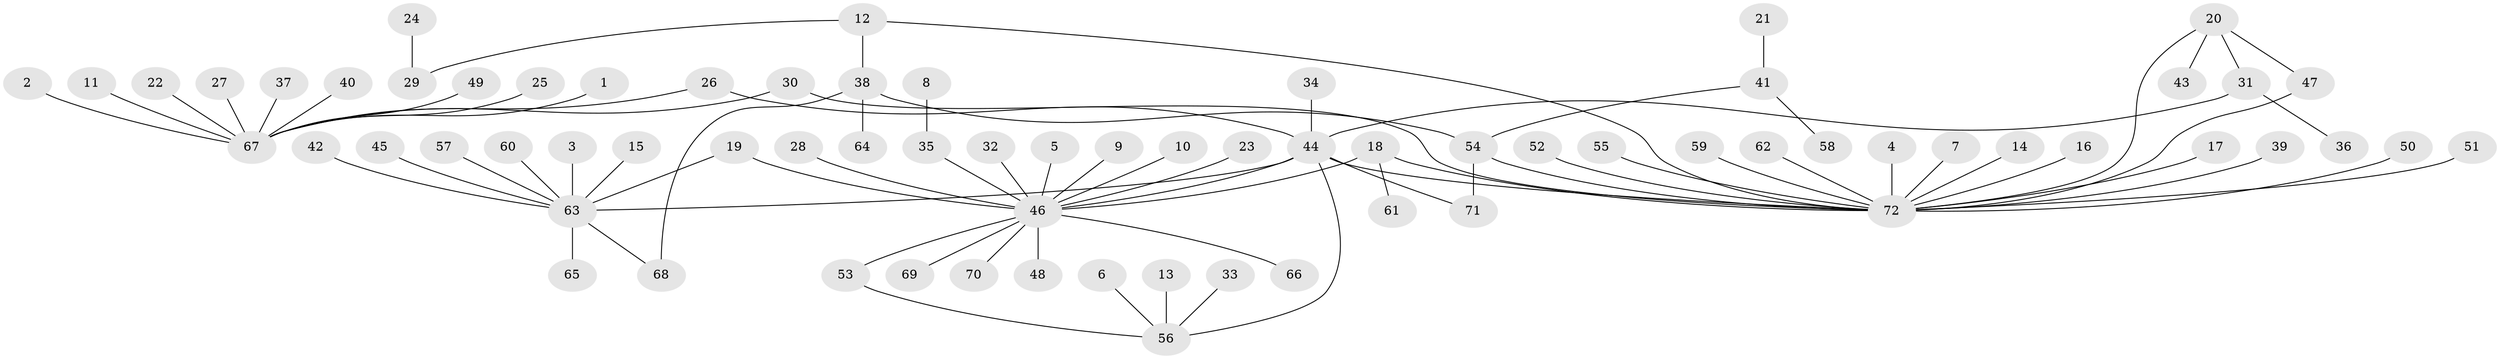 // original degree distribution, {11: 0.006944444444444444, 22: 0.006944444444444444, 5: 0.013888888888888888, 13: 0.013888888888888888, 17: 0.006944444444444444, 1: 0.6527777777777778, 6: 0.013888888888888888, 8: 0.006944444444444444, 4: 0.041666666666666664, 2: 0.1527777777777778, 3: 0.08333333333333333}
// Generated by graph-tools (version 1.1) at 2025/01/03/09/25 03:01:48]
// undirected, 72 vertices, 80 edges
graph export_dot {
graph [start="1"]
  node [color=gray90,style=filled];
  1;
  2;
  3;
  4;
  5;
  6;
  7;
  8;
  9;
  10;
  11;
  12;
  13;
  14;
  15;
  16;
  17;
  18;
  19;
  20;
  21;
  22;
  23;
  24;
  25;
  26;
  27;
  28;
  29;
  30;
  31;
  32;
  33;
  34;
  35;
  36;
  37;
  38;
  39;
  40;
  41;
  42;
  43;
  44;
  45;
  46;
  47;
  48;
  49;
  50;
  51;
  52;
  53;
  54;
  55;
  56;
  57;
  58;
  59;
  60;
  61;
  62;
  63;
  64;
  65;
  66;
  67;
  68;
  69;
  70;
  71;
  72;
  1 -- 67 [weight=1.0];
  2 -- 67 [weight=1.0];
  3 -- 63 [weight=1.0];
  4 -- 72 [weight=1.0];
  5 -- 46 [weight=1.0];
  6 -- 56 [weight=1.0];
  7 -- 72 [weight=1.0];
  8 -- 35 [weight=1.0];
  9 -- 46 [weight=1.0];
  10 -- 46 [weight=1.0];
  11 -- 67 [weight=1.0];
  12 -- 29 [weight=1.0];
  12 -- 38 [weight=1.0];
  12 -- 72 [weight=1.0];
  13 -- 56 [weight=1.0];
  14 -- 72 [weight=1.0];
  15 -- 63 [weight=1.0];
  16 -- 72 [weight=1.0];
  17 -- 72 [weight=1.0];
  18 -- 46 [weight=1.0];
  18 -- 61 [weight=1.0];
  18 -- 72 [weight=1.0];
  19 -- 46 [weight=1.0];
  19 -- 63 [weight=1.0];
  20 -- 31 [weight=1.0];
  20 -- 43 [weight=1.0];
  20 -- 47 [weight=1.0];
  20 -- 72 [weight=1.0];
  21 -- 41 [weight=1.0];
  22 -- 67 [weight=1.0];
  23 -- 46 [weight=1.0];
  24 -- 29 [weight=1.0];
  25 -- 67 [weight=1.0];
  26 -- 44 [weight=1.0];
  26 -- 67 [weight=1.0];
  27 -- 67 [weight=1.0];
  28 -- 46 [weight=1.0];
  30 -- 67 [weight=1.0];
  30 -- 72 [weight=1.0];
  31 -- 36 [weight=1.0];
  31 -- 44 [weight=1.0];
  32 -- 46 [weight=1.0];
  33 -- 56 [weight=1.0];
  34 -- 44 [weight=1.0];
  35 -- 46 [weight=1.0];
  37 -- 67 [weight=1.0];
  38 -- 54 [weight=1.0];
  38 -- 64 [weight=1.0];
  38 -- 68 [weight=1.0];
  39 -- 72 [weight=1.0];
  40 -- 67 [weight=1.0];
  41 -- 54 [weight=1.0];
  41 -- 58 [weight=1.0];
  42 -- 63 [weight=1.0];
  44 -- 46 [weight=1.0];
  44 -- 56 [weight=1.0];
  44 -- 63 [weight=1.0];
  44 -- 71 [weight=1.0];
  44 -- 72 [weight=1.0];
  45 -- 63 [weight=1.0];
  46 -- 48 [weight=1.0];
  46 -- 53 [weight=1.0];
  46 -- 66 [weight=1.0];
  46 -- 69 [weight=1.0];
  46 -- 70 [weight=1.0];
  47 -- 72 [weight=1.0];
  49 -- 67 [weight=1.0];
  50 -- 72 [weight=1.0];
  51 -- 72 [weight=1.0];
  52 -- 72 [weight=1.0];
  53 -- 56 [weight=1.0];
  54 -- 71 [weight=1.0];
  54 -- 72 [weight=1.0];
  55 -- 72 [weight=1.0];
  57 -- 63 [weight=1.0];
  59 -- 72 [weight=1.0];
  60 -- 63 [weight=1.0];
  62 -- 72 [weight=1.0];
  63 -- 65 [weight=1.0];
  63 -- 68 [weight=1.0];
}
